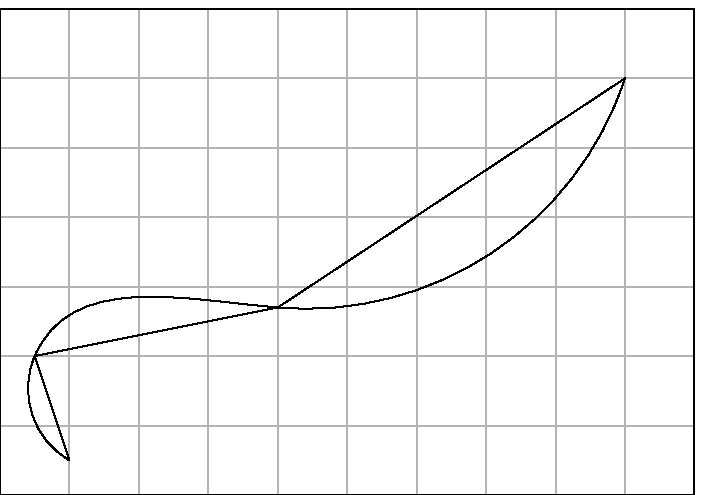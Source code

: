 u:=25;                    % 25 = 25bp = 25 PostScript points = 30/72 in
wi:=10;                   % width  in units u   
he:=7;                    % height in units u
hoehe:=he*u;              % height
breite:=wi*u;             % width

beginfig(1)
  % --- Grid ---
  for i=0 upto he:
    draw (0, i*u)--(breite, i*u) withcolor .7white;
  endfor
  for j=0 upto wi:
    draw (j*u, 0)--(j*u, hoehe) withcolor .7white;
  endfor
  % --- End Grid ---
  
  draw (0, 0)--(breite, 0)--(breite, hoehe)--(0, hoehe)--cycle;
  
  draw (u, .5u)--(.5u, 2u)--(4u, 2.7u)--(9u, 6u);
  draw (u, .5u)..(.5u, 2u)..(4u, 2.7u)..(9u, 6u);
  
endfig;
